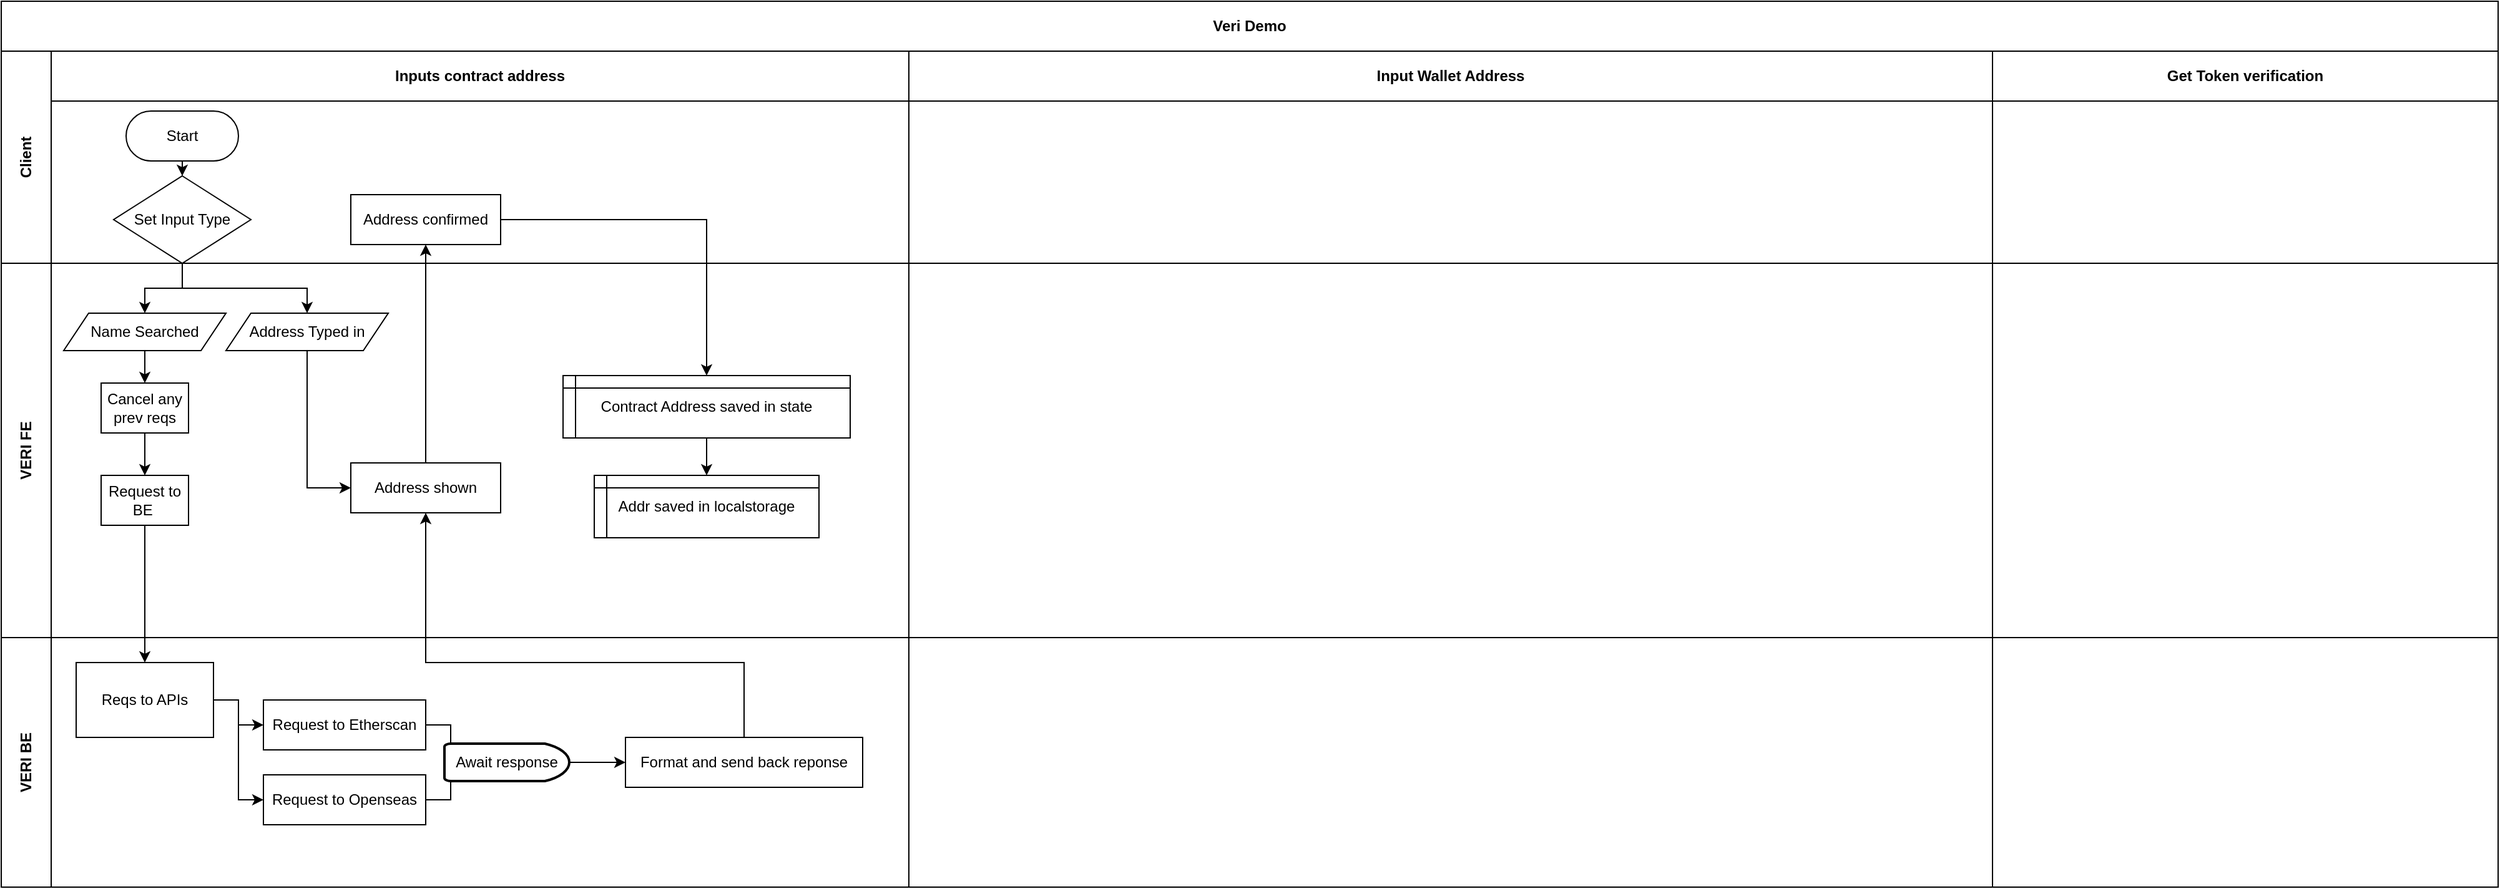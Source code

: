 <mxfile version="15.9.4" type="github">
  <diagram id="kgpKYQtTHZ0yAKxKKP6v" name="Page-1">
    <mxGraphModel dx="1371" dy="822" grid="1" gridSize="10" guides="1" tooltips="1" connect="1" arrows="1" fold="1" page="1" pageScale="1" pageWidth="850" pageHeight="1100" math="0" shadow="0">
      <root>
        <mxCell id="0" />
        <mxCell id="1" parent="0" />
        <mxCell id="3nuBFxr9cyL0pnOWT2aG-1" value="Veri Demo" style="shape=table;childLayout=tableLayout;rowLines=0;columnLines=0;startSize=40;html=1;whiteSpace=wrap;collapsible=0;recursiveResize=0;expand=0;fontStyle=1" parent="1" vertex="1">
          <mxGeometry x="20" y="120" width="2000" height="710" as="geometry" />
        </mxCell>
        <mxCell id="3nuBFxr9cyL0pnOWT2aG-3" value="Client&lt;br&gt;" style="swimlane;horizontal=0;points=[[0,0.5],[1,0.5]];portConstraint=eastwest;startSize=40;html=1;whiteSpace=wrap;collapsible=0;recursiveResize=0;expand=0;" parent="3nuBFxr9cyL0pnOWT2aG-1" vertex="1">
          <mxGeometry y="40" width="2000" height="170" as="geometry" />
        </mxCell>
        <mxCell id="3nuBFxr9cyL0pnOWT2aG-4" value="Inputs contract address" style="swimlane;connectable=0;startSize=40;html=1;whiteSpace=wrap;collapsible=0;recursiveResize=0;expand=0;" parent="3nuBFxr9cyL0pnOWT2aG-3" vertex="1">
          <mxGeometry x="40" width="687" height="170" as="geometry">
            <mxRectangle width="687" height="170" as="alternateBounds" />
          </mxGeometry>
        </mxCell>
        <mxCell id="3nuBFxr9cyL0pnOWT2aG-5" style="edgeStyle=orthogonalEdgeStyle;rounded=0;orthogonalLoop=1;jettySize=auto;html=1;" parent="3nuBFxr9cyL0pnOWT2aG-4" source="3nuBFxr9cyL0pnOWT2aG-6" target="3nuBFxr9cyL0pnOWT2aG-7" edge="1">
          <mxGeometry relative="1" as="geometry">
            <Array as="points">
              <mxPoint x="105" y="68" />
            </Array>
          </mxGeometry>
        </mxCell>
        <mxCell id="3nuBFxr9cyL0pnOWT2aG-6" value="Start" style="rounded=1;whiteSpace=wrap;html=1;arcSize=50;" parent="3nuBFxr9cyL0pnOWT2aG-4" vertex="1">
          <mxGeometry x="60" y="48" width="90" height="40" as="geometry" />
        </mxCell>
        <mxCell id="3nuBFxr9cyL0pnOWT2aG-7" value="Set Input Type" style="rhombus;whiteSpace=wrap;html=1;" parent="3nuBFxr9cyL0pnOWT2aG-4" vertex="1">
          <mxGeometry x="50" y="100" width="110" height="70" as="geometry" />
        </mxCell>
        <mxCell id="SVtFRBPqZHue9GfBipMF-35" value="Address confirmed" style="whiteSpace=wrap;html=1;" vertex="1" parent="3nuBFxr9cyL0pnOWT2aG-4">
          <mxGeometry x="240" y="115" width="120" height="40" as="geometry" />
        </mxCell>
        <mxCell id="3nuBFxr9cyL0pnOWT2aG-8" value="Input Wallet Address" style="swimlane;connectable=0;startSize=40;html=1;whiteSpace=wrap;collapsible=0;recursiveResize=0;expand=0;" parent="3nuBFxr9cyL0pnOWT2aG-3" vertex="1">
          <mxGeometry x="727" width="868" height="170" as="geometry">
            <mxRectangle width="868" height="170" as="alternateBounds" />
          </mxGeometry>
        </mxCell>
        <mxCell id="3nuBFxr9cyL0pnOWT2aG-11" value="Get Token verification" style="swimlane;connectable=0;startSize=40;html=1;whiteSpace=wrap;collapsible=0;recursiveResize=0;expand=0;" parent="3nuBFxr9cyL0pnOWT2aG-3" vertex="1">
          <mxGeometry x="1595" width="405" height="170" as="geometry">
            <mxRectangle width="405" height="170" as="alternateBounds" />
          </mxGeometry>
        </mxCell>
        <mxCell id="3nuBFxr9cyL0pnOWT2aG-12" style="edgeStyle=orthogonalEdgeStyle;rounded=0;orthogonalLoop=1;jettySize=auto;html=1;" parent="3nuBFxr9cyL0pnOWT2aG-11" target="3nuBFxr9cyL0pnOWT2aG-14" edge="1">
          <mxGeometry relative="1" as="geometry">
            <mxPoint x="65" y="100" as="sourcePoint" />
          </mxGeometry>
        </mxCell>
        <mxCell id="3nuBFxr9cyL0pnOWT2aG-15" value="VERI FE" style="swimlane;horizontal=0;points=[[0,0.5],[1,0.5]];portConstraint=eastwest;startSize=40;html=1;whiteSpace=wrap;collapsible=0;recursiveResize=0;expand=0;" parent="3nuBFxr9cyL0pnOWT2aG-1" vertex="1">
          <mxGeometry y="210" width="2000" height="300" as="geometry" />
        </mxCell>
        <mxCell id="3nuBFxr9cyL0pnOWT2aG-16" value="" style="swimlane;connectable=0;startSize=0;html=1;whiteSpace=wrap;collapsible=0;recursiveResize=0;expand=0;" parent="3nuBFxr9cyL0pnOWT2aG-15" vertex="1">
          <mxGeometry x="40" width="687" height="300" as="geometry">
            <mxRectangle width="687" height="300" as="alternateBounds" />
          </mxGeometry>
        </mxCell>
        <mxCell id="SVtFRBPqZHue9GfBipMF-66" style="edgeStyle=orthogonalEdgeStyle;rounded=0;orthogonalLoop=1;jettySize=auto;html=1;entryX=0;entryY=0.5;entryDx=0;entryDy=0;" edge="1" parent="3nuBFxr9cyL0pnOWT2aG-16" source="SVtFRBPqZHue9GfBipMF-17" target="SVtFRBPqZHue9GfBipMF-65">
          <mxGeometry relative="1" as="geometry" />
        </mxCell>
        <mxCell id="SVtFRBPqZHue9GfBipMF-17" value="Address Typed in" style="shape=parallelogram;perimeter=parallelogramPerimeter;whiteSpace=wrap;html=1;fixedSize=1;" vertex="1" parent="3nuBFxr9cyL0pnOWT2aG-16">
          <mxGeometry x="140" y="40" width="130" height="30" as="geometry" />
        </mxCell>
        <mxCell id="SVtFRBPqZHue9GfBipMF-27" value="" style="edgeStyle=orthogonalEdgeStyle;rounded=0;orthogonalLoop=1;jettySize=auto;html=1;startArrow=none;" edge="1" parent="3nuBFxr9cyL0pnOWT2aG-16" source="SVtFRBPqZHue9GfBipMF-56" target="SVtFRBPqZHue9GfBipMF-23">
          <mxGeometry relative="1" as="geometry" />
        </mxCell>
        <mxCell id="SVtFRBPqZHue9GfBipMF-59" value="" style="edgeStyle=orthogonalEdgeStyle;rounded=0;orthogonalLoop=1;jettySize=auto;html=1;" edge="1" parent="3nuBFxr9cyL0pnOWT2aG-16" source="SVtFRBPqZHue9GfBipMF-18" target="SVtFRBPqZHue9GfBipMF-56">
          <mxGeometry relative="1" as="geometry" />
        </mxCell>
        <mxCell id="SVtFRBPqZHue9GfBipMF-18" value="Name Searched" style="shape=parallelogram;perimeter=parallelogramPerimeter;whiteSpace=wrap;html=1;fixedSize=1;" vertex="1" parent="3nuBFxr9cyL0pnOWT2aG-16">
          <mxGeometry x="10" y="40" width="130" height="30" as="geometry" />
        </mxCell>
        <mxCell id="SVtFRBPqZHue9GfBipMF-23" value="Request to BE&amp;nbsp;" style="rounded=0;whiteSpace=wrap;html=1;" vertex="1" parent="3nuBFxr9cyL0pnOWT2aG-16">
          <mxGeometry x="40" y="170" width="70" height="40" as="geometry" />
        </mxCell>
        <mxCell id="SVtFRBPqZHue9GfBipMF-43" value="" style="edgeStyle=orthogonalEdgeStyle;rounded=0;orthogonalLoop=1;jettySize=auto;html=1;" edge="1" parent="3nuBFxr9cyL0pnOWT2aG-16" source="SVtFRBPqZHue9GfBipMF-39" target="SVtFRBPqZHue9GfBipMF-42">
          <mxGeometry relative="1" as="geometry" />
        </mxCell>
        <mxCell id="SVtFRBPqZHue9GfBipMF-39" value="Contract Address saved in state" style="shape=internalStorage;whiteSpace=wrap;html=1;backgroundOutline=1;dx=10;dy=10;" vertex="1" parent="3nuBFxr9cyL0pnOWT2aG-16">
          <mxGeometry x="410" y="90" width="230" height="50" as="geometry" />
        </mxCell>
        <mxCell id="SVtFRBPqZHue9GfBipMF-42" value="Addr saved in localstorage" style="shape=internalStorage;whiteSpace=wrap;html=1;backgroundOutline=1;dx=10;dy=10;" vertex="1" parent="3nuBFxr9cyL0pnOWT2aG-16">
          <mxGeometry x="435" y="170" width="180" height="50" as="geometry" />
        </mxCell>
        <mxCell id="SVtFRBPqZHue9GfBipMF-56" value="Cancel any prev reqs" style="rounded=0;whiteSpace=wrap;html=1;" vertex="1" parent="3nuBFxr9cyL0pnOWT2aG-16">
          <mxGeometry x="40" y="96" width="70" height="40" as="geometry" />
        </mxCell>
        <mxCell id="SVtFRBPqZHue9GfBipMF-65" value="Address shown" style="rounded=0;whiteSpace=wrap;html=1;" vertex="1" parent="3nuBFxr9cyL0pnOWT2aG-16">
          <mxGeometry x="240" y="160" width="120" height="40" as="geometry" />
        </mxCell>
        <mxCell id="3nuBFxr9cyL0pnOWT2aG-18" value="" style="swimlane;connectable=0;startSize=0;html=1;whiteSpace=wrap;collapsible=0;recursiveResize=0;expand=0;" parent="3nuBFxr9cyL0pnOWT2aG-15" vertex="1">
          <mxGeometry x="727" width="868" height="300" as="geometry">
            <mxRectangle width="868" height="300" as="alternateBounds" />
          </mxGeometry>
        </mxCell>
        <mxCell id="3nuBFxr9cyL0pnOWT2aG-19" value="" style="edgeStyle=orthogonalEdgeStyle;rounded=0;orthogonalLoop=1;jettySize=auto;html=1;" parent="3nuBFxr9cyL0pnOWT2aG-18" target="3nuBFxr9cyL0pnOWT2aG-22" edge="1">
          <mxGeometry relative="1" as="geometry">
            <mxPoint x="240" y="40" as="sourcePoint" />
          </mxGeometry>
        </mxCell>
        <mxCell id="3nuBFxr9cyL0pnOWT2aG-23" value="" style="swimlane;connectable=0;startSize=0;html=1;whiteSpace=wrap;collapsible=0;recursiveResize=0;expand=0;" parent="3nuBFxr9cyL0pnOWT2aG-15" vertex="1">
          <mxGeometry x="1595" width="405" height="300" as="geometry">
            <mxRectangle width="405" height="300" as="alternateBounds" />
          </mxGeometry>
        </mxCell>
        <mxCell id="SVtFRBPqZHue9GfBipMF-31" value="VERI BE&lt;br&gt;" style="swimlane;horizontal=0;points=[[0,0.5],[1,0.5]];portConstraint=eastwest;startSize=40;html=1;whiteSpace=wrap;collapsible=0;recursiveResize=0;expand=0;" vertex="1" parent="3nuBFxr9cyL0pnOWT2aG-1">
          <mxGeometry y="510" width="2000" height="200" as="geometry" />
        </mxCell>
        <mxCell id="SVtFRBPqZHue9GfBipMF-32" style="swimlane;connectable=0;startSize=0;html=1;whiteSpace=wrap;collapsible=0;recursiveResize=0;expand=0;" vertex="1" parent="SVtFRBPqZHue9GfBipMF-31">
          <mxGeometry x="40" width="687" height="200" as="geometry">
            <mxRectangle width="687" height="200" as="alternateBounds" />
          </mxGeometry>
        </mxCell>
        <mxCell id="SVtFRBPqZHue9GfBipMF-75" value="" style="edgeStyle=orthogonalEdgeStyle;rounded=0;orthogonalLoop=1;jettySize=auto;html=1;entryX=0;entryY=0.5;entryDx=0;entryDy=0;" edge="1" parent="SVtFRBPqZHue9GfBipMF-32" source="SVtFRBPqZHue9GfBipMF-44" target="SVtFRBPqZHue9GfBipMF-74">
          <mxGeometry relative="1" as="geometry" />
        </mxCell>
        <mxCell id="SVtFRBPqZHue9GfBipMF-44" value="Reqs to APIs" style="rounded=0;whiteSpace=wrap;html=1;" vertex="1" parent="SVtFRBPqZHue9GfBipMF-32">
          <mxGeometry x="20" y="20" width="110" height="60" as="geometry" />
        </mxCell>
        <mxCell id="SVtFRBPqZHue9GfBipMF-67" value="Format and send back reponse&lt;br&gt;" style="whiteSpace=wrap;html=1;rounded=0;" vertex="1" parent="SVtFRBPqZHue9GfBipMF-32">
          <mxGeometry x="460" y="80" width="190" height="40" as="geometry" />
        </mxCell>
        <mxCell id="SVtFRBPqZHue9GfBipMF-82" value="" style="edgeStyle=orthogonalEdgeStyle;rounded=0;orthogonalLoop=1;jettySize=auto;html=1;" edge="1" parent="SVtFRBPqZHue9GfBipMF-32" source="SVtFRBPqZHue9GfBipMF-70" target="SVtFRBPqZHue9GfBipMF-80">
          <mxGeometry relative="1" as="geometry" />
        </mxCell>
        <mxCell id="SVtFRBPqZHue9GfBipMF-70" value="Request to Etherscan" style="whiteSpace=wrap;html=1;rounded=0;" vertex="1" parent="SVtFRBPqZHue9GfBipMF-32">
          <mxGeometry x="170" y="50" width="130" height="40" as="geometry" />
        </mxCell>
        <mxCell id="SVtFRBPqZHue9GfBipMF-71" value="" style="edgeStyle=orthogonalEdgeStyle;rounded=0;orthogonalLoop=1;jettySize=auto;html=1;" edge="1" parent="SVtFRBPqZHue9GfBipMF-32" source="SVtFRBPqZHue9GfBipMF-44" target="SVtFRBPqZHue9GfBipMF-70">
          <mxGeometry relative="1" as="geometry" />
        </mxCell>
        <mxCell id="SVtFRBPqZHue9GfBipMF-83" value="" style="edgeStyle=orthogonalEdgeStyle;rounded=0;orthogonalLoop=1;jettySize=auto;html=1;" edge="1" parent="SVtFRBPqZHue9GfBipMF-32" source="SVtFRBPqZHue9GfBipMF-74" target="SVtFRBPqZHue9GfBipMF-80">
          <mxGeometry relative="1" as="geometry" />
        </mxCell>
        <mxCell id="SVtFRBPqZHue9GfBipMF-74" value="Request to Openseas" style="whiteSpace=wrap;html=1;rounded=0;" vertex="1" parent="SVtFRBPqZHue9GfBipMF-32">
          <mxGeometry x="170" y="110" width="130" height="40" as="geometry" />
        </mxCell>
        <mxCell id="SVtFRBPqZHue9GfBipMF-81" value="" style="edgeStyle=orthogonalEdgeStyle;rounded=0;orthogonalLoop=1;jettySize=auto;html=1;" edge="1" parent="SVtFRBPqZHue9GfBipMF-32" source="SVtFRBPqZHue9GfBipMF-80" target="SVtFRBPqZHue9GfBipMF-67">
          <mxGeometry relative="1" as="geometry" />
        </mxCell>
        <mxCell id="SVtFRBPqZHue9GfBipMF-80" value="Await response" style="strokeWidth=2;html=1;shape=mxgraph.flowchart.delay;whiteSpace=wrap;" vertex="1" parent="SVtFRBPqZHue9GfBipMF-32">
          <mxGeometry x="315" y="85" width="100" height="30" as="geometry" />
        </mxCell>
        <mxCell id="SVtFRBPqZHue9GfBipMF-33" style="swimlane;connectable=0;startSize=0;html=1;whiteSpace=wrap;collapsible=0;recursiveResize=0;expand=0;" vertex="1" parent="SVtFRBPqZHue9GfBipMF-31">
          <mxGeometry x="727" width="868" height="200" as="geometry">
            <mxRectangle width="868" height="200" as="alternateBounds" />
          </mxGeometry>
        </mxCell>
        <mxCell id="SVtFRBPqZHue9GfBipMF-34" style="swimlane;connectable=0;startSize=0;html=1;whiteSpace=wrap;collapsible=0;recursiveResize=0;expand=0;" vertex="1" parent="SVtFRBPqZHue9GfBipMF-31">
          <mxGeometry x="1595" width="405" height="200" as="geometry">
            <mxRectangle width="405" height="200" as="alternateBounds" />
          </mxGeometry>
        </mxCell>
        <mxCell id="3nuBFxr9cyL0pnOWT2aG-25" value="" style="edgeStyle=orthogonalEdgeStyle;rounded=0;orthogonalLoop=1;jettySize=auto;html=1;" parent="3nuBFxr9cyL0pnOWT2aG-1" target="3nuBFxr9cyL0pnOWT2aG-21" edge="1">
          <mxGeometry relative="1" as="geometry">
            <mxPoint x="365" y="200" as="sourcePoint" />
          </mxGeometry>
        </mxCell>
        <mxCell id="3nuBFxr9cyL0pnOWT2aG-27" value="" style="edgeStyle=orthogonalEdgeStyle;rounded=0;orthogonalLoop=1;jettySize=auto;html=1;" parent="3nuBFxr9cyL0pnOWT2aG-1" target="3nuBFxr9cyL0pnOWT2aG-20" edge="1">
          <mxGeometry relative="1" as="geometry">
            <mxPoint x="495" y="200" as="sourcePoint" />
          </mxGeometry>
        </mxCell>
        <mxCell id="SVtFRBPqZHue9GfBipMF-11" style="edgeStyle=orthogonalEdgeStyle;rounded=0;orthogonalLoop=1;jettySize=auto;html=1;exitX=0.5;exitY=1;exitDx=0;exitDy=0;entryX=0.5;entryY=0;entryDx=0;entryDy=0;" edge="1" parent="3nuBFxr9cyL0pnOWT2aG-1" source="3nuBFxr9cyL0pnOWT2aG-7" target="SVtFRBPqZHue9GfBipMF-17">
          <mxGeometry relative="1" as="geometry">
            <mxPoint x="100" y="237.5" as="targetPoint" />
          </mxGeometry>
        </mxCell>
        <mxCell id="SVtFRBPqZHue9GfBipMF-41" style="edgeStyle=orthogonalEdgeStyle;rounded=0;orthogonalLoop=1;jettySize=auto;html=1;exitX=1;exitY=0.5;exitDx=0;exitDy=0;entryX=0.5;entryY=0;entryDx=0;entryDy=0;" edge="1" parent="3nuBFxr9cyL0pnOWT2aG-1" source="SVtFRBPqZHue9GfBipMF-35" target="SVtFRBPqZHue9GfBipMF-39">
          <mxGeometry relative="1" as="geometry" />
        </mxCell>
        <mxCell id="SVtFRBPqZHue9GfBipMF-58" value="" style="edgeStyle=orthogonalEdgeStyle;rounded=0;orthogonalLoop=1;jettySize=auto;html=1;entryX=0.5;entryY=0;entryDx=0;entryDy=0;" edge="1" parent="3nuBFxr9cyL0pnOWT2aG-1" source="3nuBFxr9cyL0pnOWT2aG-7" target="SVtFRBPqZHue9GfBipMF-18">
          <mxGeometry relative="1" as="geometry" />
        </mxCell>
        <mxCell id="SVtFRBPqZHue9GfBipMF-60" style="edgeStyle=orthogonalEdgeStyle;rounded=0;orthogonalLoop=1;jettySize=auto;html=1;entryX=0.5;entryY=0;entryDx=0;entryDy=0;" edge="1" parent="3nuBFxr9cyL0pnOWT2aG-1" source="SVtFRBPqZHue9GfBipMF-23" target="SVtFRBPqZHue9GfBipMF-44">
          <mxGeometry relative="1" as="geometry" />
        </mxCell>
        <mxCell id="SVtFRBPqZHue9GfBipMF-64" value="" style="endArrow=classic;html=1;rounded=0;exitX=0.5;exitY=0;exitDx=0;exitDy=0;entryX=0.5;entryY=1;entryDx=0;entryDy=0;" edge="1" parent="3nuBFxr9cyL0pnOWT2aG-1" source="SVtFRBPqZHue9GfBipMF-65" target="SVtFRBPqZHue9GfBipMF-35">
          <mxGeometry width="50" height="50" relative="1" as="geometry">
            <mxPoint x="420" y="340" as="sourcePoint" />
            <mxPoint x="430" y="320" as="targetPoint" />
            <Array as="points">
              <mxPoint x="340" y="320" />
            </Array>
          </mxGeometry>
        </mxCell>
        <mxCell id="SVtFRBPqZHue9GfBipMF-84" style="edgeStyle=orthogonalEdgeStyle;rounded=0;orthogonalLoop=1;jettySize=auto;html=1;entryX=0.5;entryY=1;entryDx=0;entryDy=0;" edge="1" parent="3nuBFxr9cyL0pnOWT2aG-1" source="SVtFRBPqZHue9GfBipMF-67" target="SVtFRBPqZHue9GfBipMF-65">
          <mxGeometry relative="1" as="geometry">
            <Array as="points">
              <mxPoint x="595" y="530" />
              <mxPoint x="340" y="530" />
            </Array>
          </mxGeometry>
        </mxCell>
      </root>
    </mxGraphModel>
  </diagram>
</mxfile>

